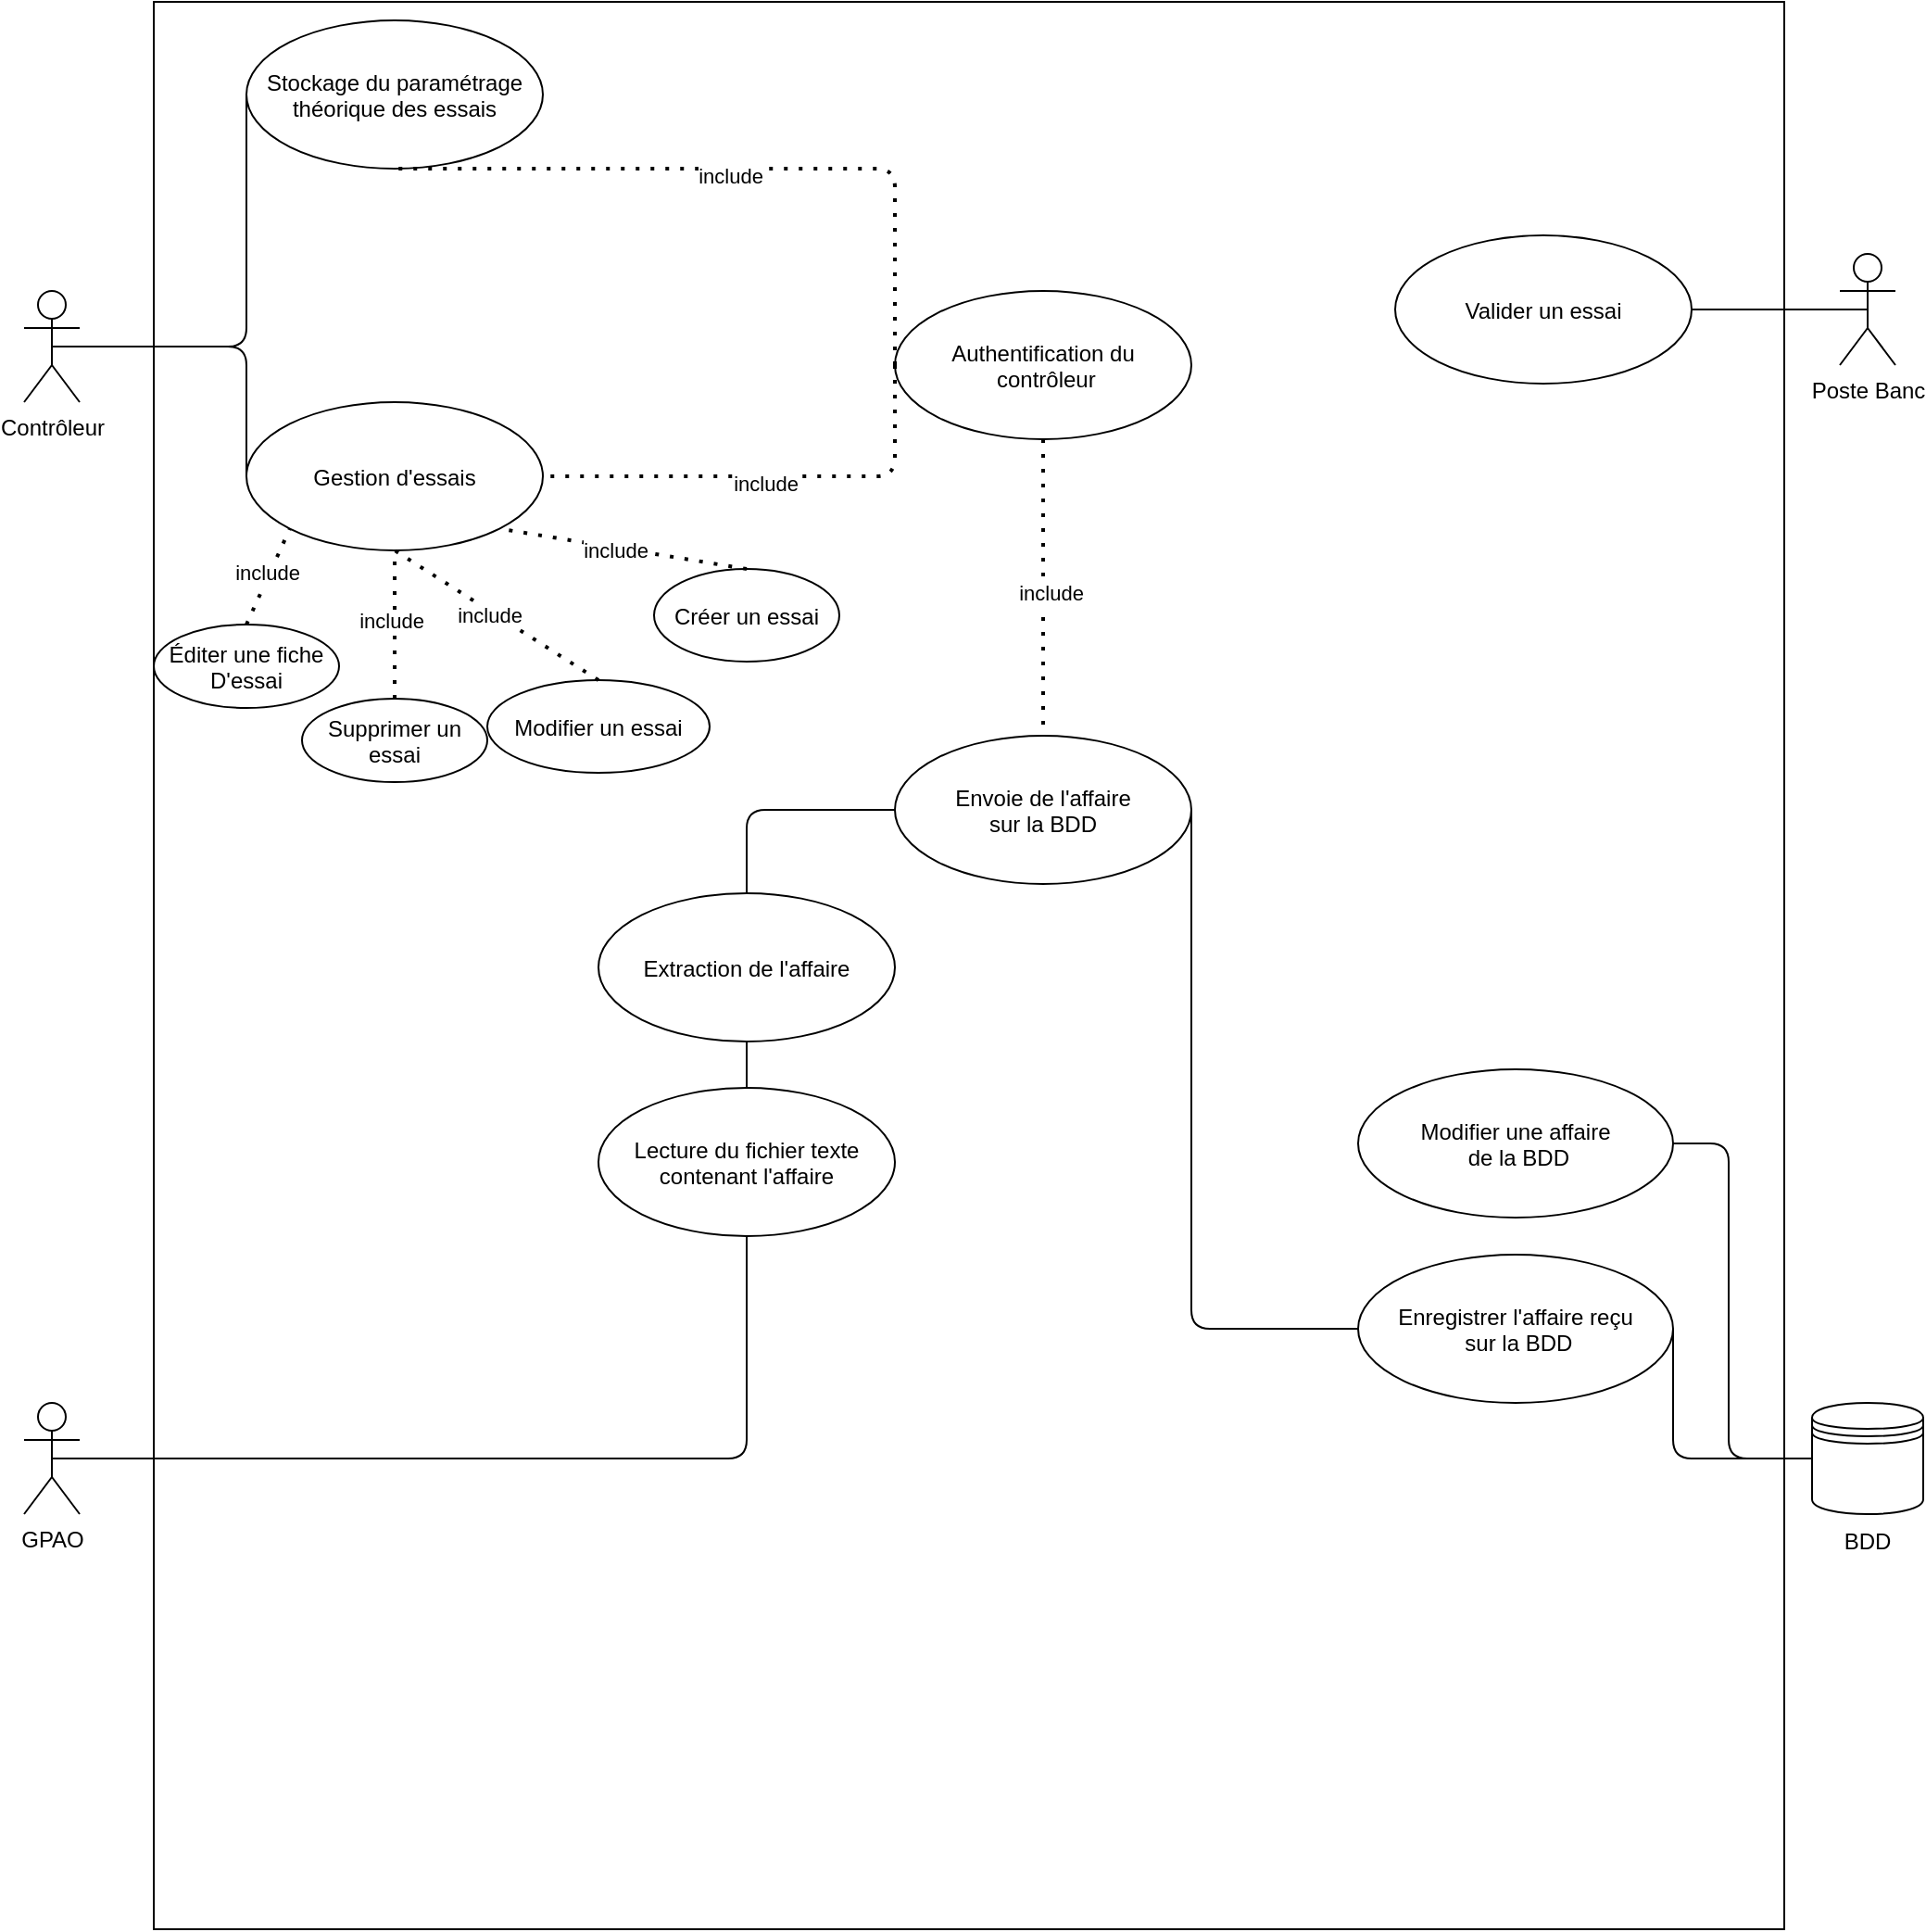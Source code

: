 <mxfile>
    <diagram id="6s-U4T1JX4HAZKYo-_yu" name="Page-1">
        <mxGraphModel dx="434" dy="392" grid="1" gridSize="10" guides="1" tooltips="1" connect="1" arrows="1" fold="1" page="1" pageScale="1" pageWidth="827" pageHeight="1169" math="0" shadow="0">
            <root>
                <mxCell id="0"/>
                <mxCell id="1" parent="0"/>
                <mxCell id="17" value="" style="rounded=0;whiteSpace=wrap;html=1;" parent="1" vertex="1">
                    <mxGeometry x="860" y="64" width="880" height="1040" as="geometry"/>
                </mxCell>
                <mxCell id="3" value="Poste Banc" style="shape=umlActor;html=1;verticalLabelPosition=bottom;verticalAlign=top;align=center;" parent="1" vertex="1">
                    <mxGeometry x="1770" y="200" width="30" height="60" as="geometry"/>
                </mxCell>
                <mxCell id="4" value="GPAO" style="shape=umlActor;html=1;verticalLabelPosition=bottom;verticalAlign=top;align=center;" parent="1" vertex="1">
                    <mxGeometry x="790" y="820" width="30" height="60" as="geometry"/>
                </mxCell>
                <mxCell id="5" value="Contrôleur" style="shape=umlActor;html=1;verticalLabelPosition=bottom;verticalAlign=top;align=center;" parent="1" vertex="1">
                    <mxGeometry x="790" y="220" width="30" height="60" as="geometry"/>
                </mxCell>
                <mxCell id="6" value="" style="shape=datastore;whiteSpace=wrap;html=1;" parent="1" vertex="1">
                    <mxGeometry x="1755" y="820" width="60" height="60" as="geometry"/>
                </mxCell>
                <mxCell id="7" value="BDD" style="text;html=1;strokeColor=none;fillColor=none;align=center;verticalAlign=middle;whiteSpace=wrap;rounded=0;" parent="1" vertex="1">
                    <mxGeometry x="1755" y="880" width="60" height="30" as="geometry"/>
                </mxCell>
                <mxCell id="19" value="" style="endArrow=none;html=1;exitX=0.5;exitY=0.5;exitDx=0;exitDy=0;exitPerimeter=0;entryX=0.5;entryY=1;entryDx=0;entryDy=0;" parent="1" source="4" target="22" edge="1">
                    <mxGeometry width="50" height="50" relative="1" as="geometry">
                        <mxPoint x="860" y="610" as="sourcePoint"/>
                        <mxPoint x="1205" y="985" as="targetPoint"/>
                        <Array as="points">
                            <mxPoint x="1180" y="850"/>
                        </Array>
                    </mxGeometry>
                </mxCell>
                <mxCell id="22" value="Lecture du fichier texte&#10;contenant l'affaire" style="ellipse;fillColor=none;" parent="1" vertex="1">
                    <mxGeometry x="1100" y="650" width="160" height="80" as="geometry"/>
                </mxCell>
                <mxCell id="23" value="" style="endArrow=none;html=1;exitX=1;exitY=0.5;exitDx=0;exitDy=0;entryX=0;entryY=0.5;entryDx=0;entryDy=0;" parent="1" source="26" target="31" edge="1">
                    <mxGeometry width="50" height="50" relative="1" as="geometry">
                        <mxPoint x="810" y="640" as="sourcePoint"/>
                        <mxPoint x="1790" y="710" as="targetPoint"/>
                        <Array as="points">
                            <mxPoint x="1420" y="680"/>
                            <mxPoint x="1420" y="780"/>
                        </Array>
                    </mxGeometry>
                </mxCell>
                <mxCell id="25" value="include" style="endArrow=none;dashed=1;html=1;dashPattern=1 3;strokeWidth=2;entryX=0.5;entryY=0;entryDx=0;entryDy=0;exitX=0.5;exitY=1;exitDx=0;exitDy=0;" parent="1" source="27" target="26" edge="1">
                    <mxGeometry x="0.04" y="4" width="50" height="50" relative="1" as="geometry">
                        <mxPoint x="800" y="320" as="sourcePoint"/>
                        <mxPoint x="720" y="370" as="targetPoint"/>
                        <mxPoint as="offset"/>
                    </mxGeometry>
                </mxCell>
                <mxCell id="26" value="Envoie de l'affaire&#10;sur la BDD" style="ellipse;fillColor=none;" parent="1" vertex="1">
                    <mxGeometry x="1260" y="460" width="160" height="80" as="geometry"/>
                </mxCell>
                <mxCell id="27" value="Authentification du&#10; contrôleur" style="ellipse;fillColor=none;" parent="1" vertex="1">
                    <mxGeometry x="1260" y="220" width="160" height="80" as="geometry"/>
                </mxCell>
                <mxCell id="28" value="" style="endArrow=none;html=1;exitX=0.5;exitY=0;exitDx=0;exitDy=0;entryX=0;entryY=0.5;entryDx=0;entryDy=0;" parent="1" source="57" target="26" edge="1">
                    <mxGeometry width="50" height="50" relative="1" as="geometry">
                        <mxPoint x="1260" y="540" as="sourcePoint"/>
                        <mxPoint x="1310" y="490" as="targetPoint"/>
                        <Array as="points">
                            <mxPoint x="1180" y="500"/>
                        </Array>
                    </mxGeometry>
                </mxCell>
                <mxCell id="29" value="Modifier une affaire&#10; de la BDD" style="ellipse;fillColor=none;" parent="1" vertex="1">
                    <mxGeometry x="1510" y="640" width="170" height="80" as="geometry"/>
                </mxCell>
                <mxCell id="30" value="" style="endArrow=none;html=1;exitX=0;exitY=0.5;exitDx=0;exitDy=0;entryX=1;entryY=0.5;entryDx=0;entryDy=0;" parent="1" source="6" target="29" edge="1">
                    <mxGeometry width="50" height="50" relative="1" as="geometry">
                        <mxPoint x="1250" y="610" as="sourcePoint"/>
                        <mxPoint x="1300" y="560" as="targetPoint"/>
                        <Array as="points">
                            <mxPoint x="1710" y="850"/>
                            <mxPoint x="1710" y="680"/>
                        </Array>
                    </mxGeometry>
                </mxCell>
                <mxCell id="31" value="Enregistrer l'affaire reçu&#10; sur la BDD" style="ellipse;fillColor=none;" parent="1" vertex="1">
                    <mxGeometry x="1510" y="740" width="170" height="80" as="geometry"/>
                </mxCell>
                <mxCell id="32" value="" style="endArrow=none;html=1;entryX=1;entryY=0.5;entryDx=0;entryDy=0;exitX=0;exitY=0.5;exitDx=0;exitDy=0;" parent="1" source="6" target="31" edge="1">
                    <mxGeometry width="50" height="50" relative="1" as="geometry">
                        <mxPoint x="1470" y="940" as="sourcePoint"/>
                        <mxPoint x="1520" y="890" as="targetPoint"/>
                        <Array as="points">
                            <mxPoint x="1680" y="850"/>
                        </Array>
                    </mxGeometry>
                </mxCell>
                <mxCell id="33" value="Stockage du paramétrage&#10;théorique des essais" style="ellipse;fillColor=none;" parent="1" vertex="1">
                    <mxGeometry x="910" y="74" width="160" height="80" as="geometry"/>
                </mxCell>
                <mxCell id="37" value="" style="endArrow=none;html=1;exitX=0.5;exitY=0.5;exitDx=0;exitDy=0;exitPerimeter=0;entryX=0;entryY=0.5;entryDx=0;entryDy=0;" parent="1" source="5" target="33" edge="1">
                    <mxGeometry width="50" height="50" relative="1" as="geometry">
                        <mxPoint x="700" y="440" as="sourcePoint"/>
                        <mxPoint x="750" y="390" as="targetPoint"/>
                        <Array as="points">
                            <mxPoint x="910" y="250"/>
                        </Array>
                    </mxGeometry>
                </mxCell>
                <mxCell id="49" value="include" style="endArrow=none;dashed=1;html=1;dashPattern=1 3;strokeWidth=2;entryX=0.5;entryY=1;entryDx=0;entryDy=0;exitX=0;exitY=0.5;exitDx=0;exitDy=0;" parent="1" source="27" target="33" edge="1">
                    <mxGeometry x="0.04" y="4" width="50" height="50" relative="1" as="geometry">
                        <mxPoint x="1050" y="420" as="sourcePoint"/>
                        <mxPoint x="1050" y="470" as="targetPoint"/>
                        <mxPoint as="offset"/>
                        <Array as="points">
                            <mxPoint x="1260" y="154"/>
                        </Array>
                    </mxGeometry>
                </mxCell>
                <mxCell id="50" value="Gestion d'essais" style="ellipse;fillColor=none;" parent="1" vertex="1">
                    <mxGeometry x="910" y="280" width="160" height="80" as="geometry"/>
                </mxCell>
                <mxCell id="51" value="" style="endArrow=none;html=1;exitX=0.5;exitY=0.5;exitDx=0;exitDy=0;exitPerimeter=0;entryX=0;entryY=0.5;entryDx=0;entryDy=0;" parent="1" source="5" target="50" edge="1">
                    <mxGeometry width="50" height="50" relative="1" as="geometry">
                        <mxPoint x="660" y="330" as="sourcePoint"/>
                        <mxPoint x="710" y="280" as="targetPoint"/>
                        <Array as="points">
                            <mxPoint x="910" y="250"/>
                        </Array>
                    </mxGeometry>
                </mxCell>
                <mxCell id="52" value="include" style="endArrow=none;dashed=1;html=1;dashPattern=1 3;strokeWidth=2;entryX=1;entryY=0.5;entryDx=0;entryDy=0;exitX=0;exitY=0.5;exitDx=0;exitDy=0;" parent="1" source="27" target="50" edge="1">
                    <mxGeometry x="0.04" y="4" width="50" height="50" relative="1" as="geometry">
                        <mxPoint x="1110" y="240" as="sourcePoint"/>
                        <mxPoint x="1000" y="164" as="targetPoint"/>
                        <mxPoint as="offset"/>
                        <Array as="points">
                            <mxPoint x="1260" y="320"/>
                        </Array>
                    </mxGeometry>
                </mxCell>
                <mxCell id="53" value="Valider un essai" style="ellipse;fillColor=none;" parent="1" vertex="1">
                    <mxGeometry x="1530" y="190" width="160" height="80" as="geometry"/>
                </mxCell>
                <mxCell id="54" value="" style="endArrow=none;html=1;entryX=0.5;entryY=0.5;entryDx=0;entryDy=0;entryPerimeter=0;exitX=1;exitY=0.5;exitDx=0;exitDy=0;" parent="1" source="53" target="3" edge="1">
                    <mxGeometry width="50" height="50" relative="1" as="geometry">
                        <mxPoint x="1340" y="440" as="sourcePoint"/>
                        <mxPoint x="1390" y="390" as="targetPoint"/>
                    </mxGeometry>
                </mxCell>
                <mxCell id="57" value="Extraction de l'affaire" style="ellipse;fillColor=none;" parent="1" vertex="1">
                    <mxGeometry x="1100" y="545" width="160" height="80" as="geometry"/>
                </mxCell>
                <mxCell id="58" value="" style="endArrow=none;html=1;exitX=0.5;exitY=0;exitDx=0;exitDy=0;entryX=0.5;entryY=1;entryDx=0;entryDy=0;" parent="1" source="22" target="57" edge="1">
                    <mxGeometry width="50" height="50" relative="1" as="geometry">
                        <mxPoint x="1330" y="580" as="sourcePoint"/>
                        <mxPoint x="1380" y="530" as="targetPoint"/>
                    </mxGeometry>
                </mxCell>
                <mxCell id="59" value="include" style="endArrow=none;dashed=1;html=1;dashPattern=1 3;strokeWidth=2;entryX=1;entryY=1;entryDx=0;entryDy=0;exitX=0.5;exitY=0;exitDx=0;exitDy=0;" parent="1" source="60" target="50" edge="1">
                    <mxGeometry x="0.058" y="2" width="50" height="50" relative="1" as="geometry">
                        <mxPoint x="1270" y="270" as="sourcePoint"/>
                        <mxPoint x="1080" y="330" as="targetPoint"/>
                        <mxPoint as="offset"/>
                        <Array as="points"/>
                    </mxGeometry>
                </mxCell>
                <mxCell id="60" value="Créer un essai" style="ellipse;fillColor=none;" parent="1" vertex="1">
                    <mxGeometry x="1130" y="370" width="100" height="50" as="geometry"/>
                </mxCell>
                <mxCell id="61" value="Modifier un essai" style="ellipse;fillColor=none;" parent="1" vertex="1">
                    <mxGeometry x="1040" y="430" width="120" height="50" as="geometry"/>
                </mxCell>
                <mxCell id="62" value="include" style="endArrow=none;dashed=1;html=1;dashPattern=1 3;strokeWidth=2;entryX=0.5;entryY=1;entryDx=0;entryDy=0;exitX=0.5;exitY=0;exitDx=0;exitDy=0;" parent="1" source="61" target="50" edge="1">
                    <mxGeometry x="0.058" y="2" width="50" height="50" relative="1" as="geometry">
                        <mxPoint x="1130" y="400" as="sourcePoint"/>
                        <mxPoint x="1056.569" y="358.284" as="targetPoint"/>
                        <mxPoint as="offset"/>
                        <Array as="points"/>
                    </mxGeometry>
                </mxCell>
                <mxCell id="63" value="Supprimer un &#10;essai" style="ellipse;fillColor=none;" parent="1" vertex="1">
                    <mxGeometry x="940" y="440" width="100" height="45" as="geometry"/>
                </mxCell>
                <mxCell id="64" value="Éditer une fiche&#10;D'essai" style="ellipse;fillColor=none;" parent="1" vertex="1">
                    <mxGeometry x="860" y="400" width="100" height="45" as="geometry"/>
                </mxCell>
                <mxCell id="65" value="include" style="endArrow=none;dashed=1;html=1;dashPattern=1 3;strokeWidth=2;entryX=0;entryY=1;entryDx=0;entryDy=0;exitX=0.5;exitY=0;exitDx=0;exitDy=0;" parent="1" source="64" target="50" edge="1">
                    <mxGeometry x="0.058" y="2" width="50" height="50" relative="1" as="geometry">
                        <mxPoint x="1110" y="440" as="sourcePoint"/>
                        <mxPoint x="1000" y="370" as="targetPoint"/>
                        <mxPoint as="offset"/>
                        <Array as="points"/>
                    </mxGeometry>
                </mxCell>
                <mxCell id="66" value="include" style="endArrow=none;dashed=1;html=1;dashPattern=1 3;strokeWidth=2;entryX=0.5;entryY=1;entryDx=0;entryDy=0;exitX=0.5;exitY=0;exitDx=0;exitDy=0;" parent="1" source="63" target="50" edge="1">
                    <mxGeometry x="0.058" y="2" width="50" height="50" relative="1" as="geometry">
                        <mxPoint x="920" y="410" as="sourcePoint"/>
                        <mxPoint x="943.431" y="358.284" as="targetPoint"/>
                        <mxPoint as="offset"/>
                        <Array as="points"/>
                    </mxGeometry>
                </mxCell>
            </root>
        </mxGraphModel>
    </diagram>
</mxfile>